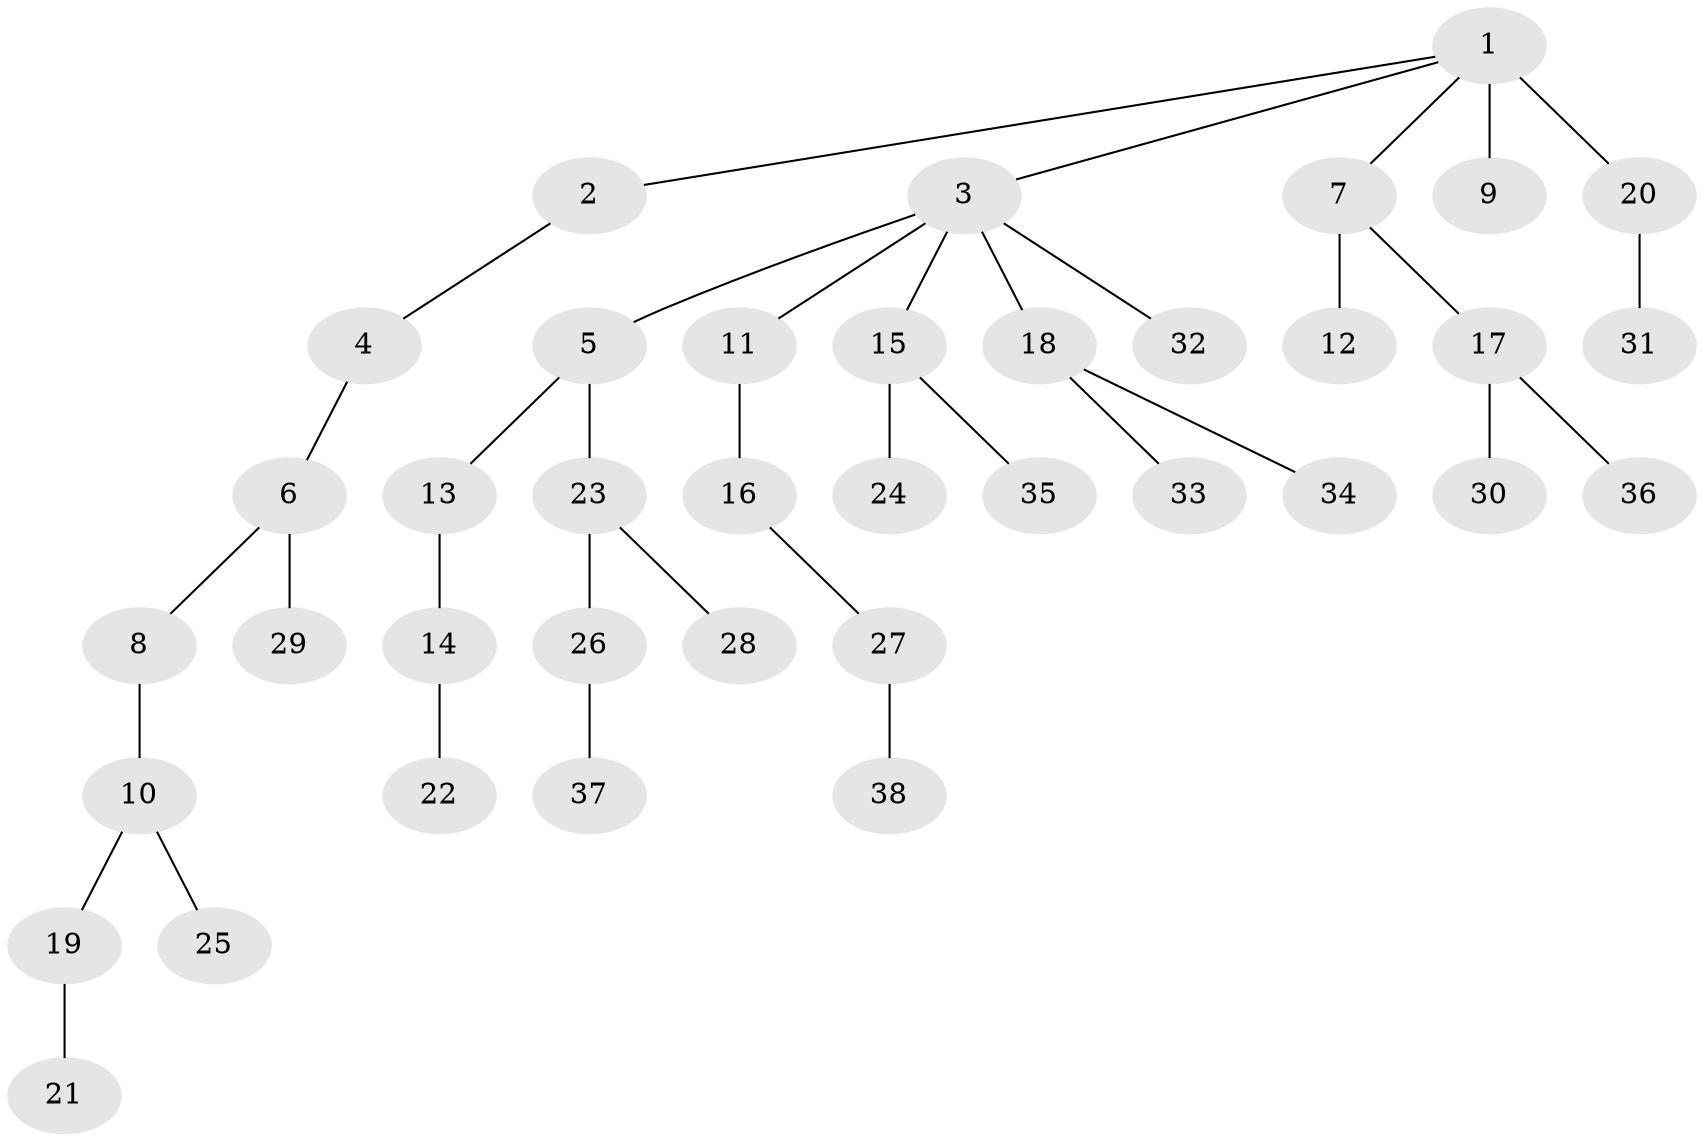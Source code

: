 // original degree distribution, {5: 0.05434782608695652, 4: 0.06521739130434782, 3: 0.08695652173913043, 2: 0.33695652173913043, 6: 0.010869565217391304, 1: 0.44565217391304346}
// Generated by graph-tools (version 1.1) at 2025/52/03/04/25 22:52:03]
// undirected, 38 vertices, 37 edges
graph export_dot {
  node [color=gray90,style=filled];
  1;
  2;
  3;
  4;
  5;
  6;
  7;
  8;
  9;
  10;
  11;
  12;
  13;
  14;
  15;
  16;
  17;
  18;
  19;
  20;
  21;
  22;
  23;
  24;
  25;
  26;
  27;
  28;
  29;
  30;
  31;
  32;
  33;
  34;
  35;
  36;
  37;
  38;
  1 -- 2 [weight=1.0];
  1 -- 3 [weight=1.0];
  1 -- 7 [weight=1.0];
  1 -- 9 [weight=4.0];
  1 -- 20 [weight=1.0];
  2 -- 4 [weight=1.0];
  3 -- 5 [weight=1.0];
  3 -- 11 [weight=1.0];
  3 -- 15 [weight=1.0];
  3 -- 18 [weight=1.0];
  3 -- 32 [weight=1.0];
  4 -- 6 [weight=1.0];
  5 -- 13 [weight=1.0];
  5 -- 23 [weight=1.0];
  6 -- 8 [weight=1.0];
  6 -- 29 [weight=1.0];
  7 -- 12 [weight=1.0];
  7 -- 17 [weight=1.0];
  8 -- 10 [weight=1.0];
  10 -- 19 [weight=1.0];
  10 -- 25 [weight=1.0];
  11 -- 16 [weight=1.0];
  13 -- 14 [weight=3.0];
  14 -- 22 [weight=1.0];
  15 -- 24 [weight=1.0];
  15 -- 35 [weight=1.0];
  16 -- 27 [weight=1.0];
  17 -- 30 [weight=1.0];
  17 -- 36 [weight=1.0];
  18 -- 33 [weight=1.0];
  18 -- 34 [weight=1.0];
  19 -- 21 [weight=1.0];
  20 -- 31 [weight=1.0];
  23 -- 26 [weight=1.0];
  23 -- 28 [weight=1.0];
  26 -- 37 [weight=1.0];
  27 -- 38 [weight=1.0];
}
